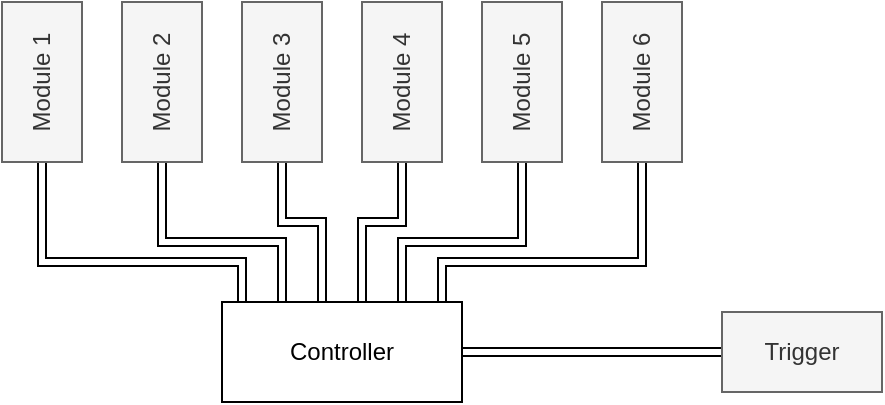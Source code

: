 <mxfile version="21.5.0" type="device">
  <diagram name="Seite-1" id="WElmJ4yU3Nhhs-XlxIgB">
    <mxGraphModel dx="610" dy="322" grid="1" gridSize="10" guides="1" tooltips="1" connect="1" arrows="1" fold="1" page="1" pageScale="1" pageWidth="827" pageHeight="1169" math="0" shadow="0">
      <root>
        <mxCell id="0" />
        <mxCell id="1" parent="0" />
        <mxCell id="Vj-XeACc_tgST_4PuDKh-1" value="Controller" style="rounded=0;whiteSpace=wrap;html=1;" vertex="1" parent="1">
          <mxGeometry x="350" y="270" width="120" height="50" as="geometry" />
        </mxCell>
        <mxCell id="Vj-XeACc_tgST_4PuDKh-21" style="edgeStyle=orthogonalEdgeStyle;rounded=0;orthogonalLoop=1;jettySize=auto;html=1;shape=link;" edge="1" parent="1" source="Vj-XeACc_tgST_4PuDKh-2">
          <mxGeometry relative="1" as="geometry">
            <mxPoint x="360" y="270" as="targetPoint" />
            <Array as="points">
              <mxPoint x="260" y="250" />
              <mxPoint x="360" y="250" />
            </Array>
          </mxGeometry>
        </mxCell>
        <mxCell id="Vj-XeACc_tgST_4PuDKh-2" value="Module 1" style="rounded=0;whiteSpace=wrap;html=1;fillColor=#f5f5f5;fontColor=#333333;strokeColor=#666666;rotation=-90;" vertex="1" parent="1">
          <mxGeometry x="220" y="140" width="80" height="40" as="geometry" />
        </mxCell>
        <mxCell id="Vj-XeACc_tgST_4PuDKh-19" style="edgeStyle=orthogonalEdgeStyle;rounded=0;orthogonalLoop=1;jettySize=auto;html=1;shape=link;" edge="1" parent="1" source="Vj-XeACc_tgST_4PuDKh-4">
          <mxGeometry relative="1" as="geometry">
            <mxPoint x="380" y="270" as="targetPoint" />
            <Array as="points">
              <mxPoint x="320" y="240" />
              <mxPoint x="380" y="240" />
              <mxPoint x="380" y="270" />
            </Array>
          </mxGeometry>
        </mxCell>
        <mxCell id="Vj-XeACc_tgST_4PuDKh-4" value="Module 2" style="rounded=0;whiteSpace=wrap;html=1;fillColor=#f5f5f5;fontColor=#333333;strokeColor=#666666;rotation=-90;" vertex="1" parent="1">
          <mxGeometry x="280" y="140" width="80" height="40" as="geometry" />
        </mxCell>
        <mxCell id="Vj-XeACc_tgST_4PuDKh-13" style="edgeStyle=orthogonalEdgeStyle;rounded=0;orthogonalLoop=1;jettySize=auto;html=1;shape=link;" edge="1" parent="1" source="Vj-XeACc_tgST_4PuDKh-5">
          <mxGeometry relative="1" as="geometry">
            <mxPoint x="400" y="270" as="targetPoint" />
            <Array as="points">
              <mxPoint x="380" y="230" />
              <mxPoint x="400" y="230" />
            </Array>
          </mxGeometry>
        </mxCell>
        <mxCell id="Vj-XeACc_tgST_4PuDKh-5" value="Module 3" style="rounded=0;whiteSpace=wrap;html=1;fillColor=#f5f5f5;fontColor=#333333;strokeColor=#666666;rotation=-90;" vertex="1" parent="1">
          <mxGeometry x="340" y="140" width="80" height="40" as="geometry" />
        </mxCell>
        <mxCell id="Vj-XeACc_tgST_4PuDKh-15" style="edgeStyle=orthogonalEdgeStyle;rounded=0;orthogonalLoop=1;jettySize=auto;html=1;shape=link;" edge="1" parent="1" source="Vj-XeACc_tgST_4PuDKh-6">
          <mxGeometry relative="1" as="geometry">
            <mxPoint x="420" y="270" as="targetPoint" />
            <Array as="points">
              <mxPoint x="440" y="230" />
              <mxPoint x="420" y="230" />
            </Array>
          </mxGeometry>
        </mxCell>
        <mxCell id="Vj-XeACc_tgST_4PuDKh-6" value="Module 4" style="rounded=0;whiteSpace=wrap;html=1;fillColor=#f5f5f5;fontColor=#333333;strokeColor=#666666;rotation=-90;" vertex="1" parent="1">
          <mxGeometry x="400" y="140" width="80" height="40" as="geometry" />
        </mxCell>
        <mxCell id="Vj-XeACc_tgST_4PuDKh-16" style="edgeStyle=orthogonalEdgeStyle;rounded=0;orthogonalLoop=1;jettySize=auto;html=1;shape=link;" edge="1" parent="1" source="Vj-XeACc_tgST_4PuDKh-7">
          <mxGeometry relative="1" as="geometry">
            <mxPoint x="440" y="270" as="targetPoint" />
            <Array as="points">
              <mxPoint x="500" y="240" />
              <mxPoint x="440" y="240" />
              <mxPoint x="440" y="270" />
            </Array>
          </mxGeometry>
        </mxCell>
        <mxCell id="Vj-XeACc_tgST_4PuDKh-7" value="Module 5" style="rounded=0;whiteSpace=wrap;html=1;fillColor=#f5f5f5;fontColor=#333333;strokeColor=#666666;rotation=-90;" vertex="1" parent="1">
          <mxGeometry x="460" y="140" width="80" height="40" as="geometry" />
        </mxCell>
        <mxCell id="Vj-XeACc_tgST_4PuDKh-18" style="edgeStyle=orthogonalEdgeStyle;rounded=0;orthogonalLoop=1;jettySize=auto;html=1;shape=link;" edge="1" parent="1" source="Vj-XeACc_tgST_4PuDKh-8">
          <mxGeometry relative="1" as="geometry">
            <mxPoint x="460" y="270" as="targetPoint" />
            <Array as="points">
              <mxPoint x="560" y="250" />
              <mxPoint x="460" y="250" />
              <mxPoint x="460" y="270" />
            </Array>
          </mxGeometry>
        </mxCell>
        <mxCell id="Vj-XeACc_tgST_4PuDKh-8" value="Module 6" style="rounded=0;whiteSpace=wrap;html=1;fillColor=#f5f5f5;fontColor=#333333;strokeColor=#666666;rotation=-90;" vertex="1" parent="1">
          <mxGeometry x="520" y="140" width="80" height="40" as="geometry" />
        </mxCell>
        <mxCell id="Vj-XeACc_tgST_4PuDKh-11" style="edgeStyle=orthogonalEdgeStyle;rounded=0;orthogonalLoop=1;jettySize=auto;html=1;entryX=1;entryY=0.5;entryDx=0;entryDy=0;shape=link;" edge="1" parent="1" source="Vj-XeACc_tgST_4PuDKh-10" target="Vj-XeACc_tgST_4PuDKh-1">
          <mxGeometry relative="1" as="geometry" />
        </mxCell>
        <mxCell id="Vj-XeACc_tgST_4PuDKh-10" value="Trigger" style="rounded=0;whiteSpace=wrap;html=1;fillColor=#f5f5f5;fontColor=#333333;strokeColor=#666666;rotation=0;" vertex="1" parent="1">
          <mxGeometry x="600" y="275" width="80" height="40" as="geometry" />
        </mxCell>
      </root>
    </mxGraphModel>
  </diagram>
</mxfile>
